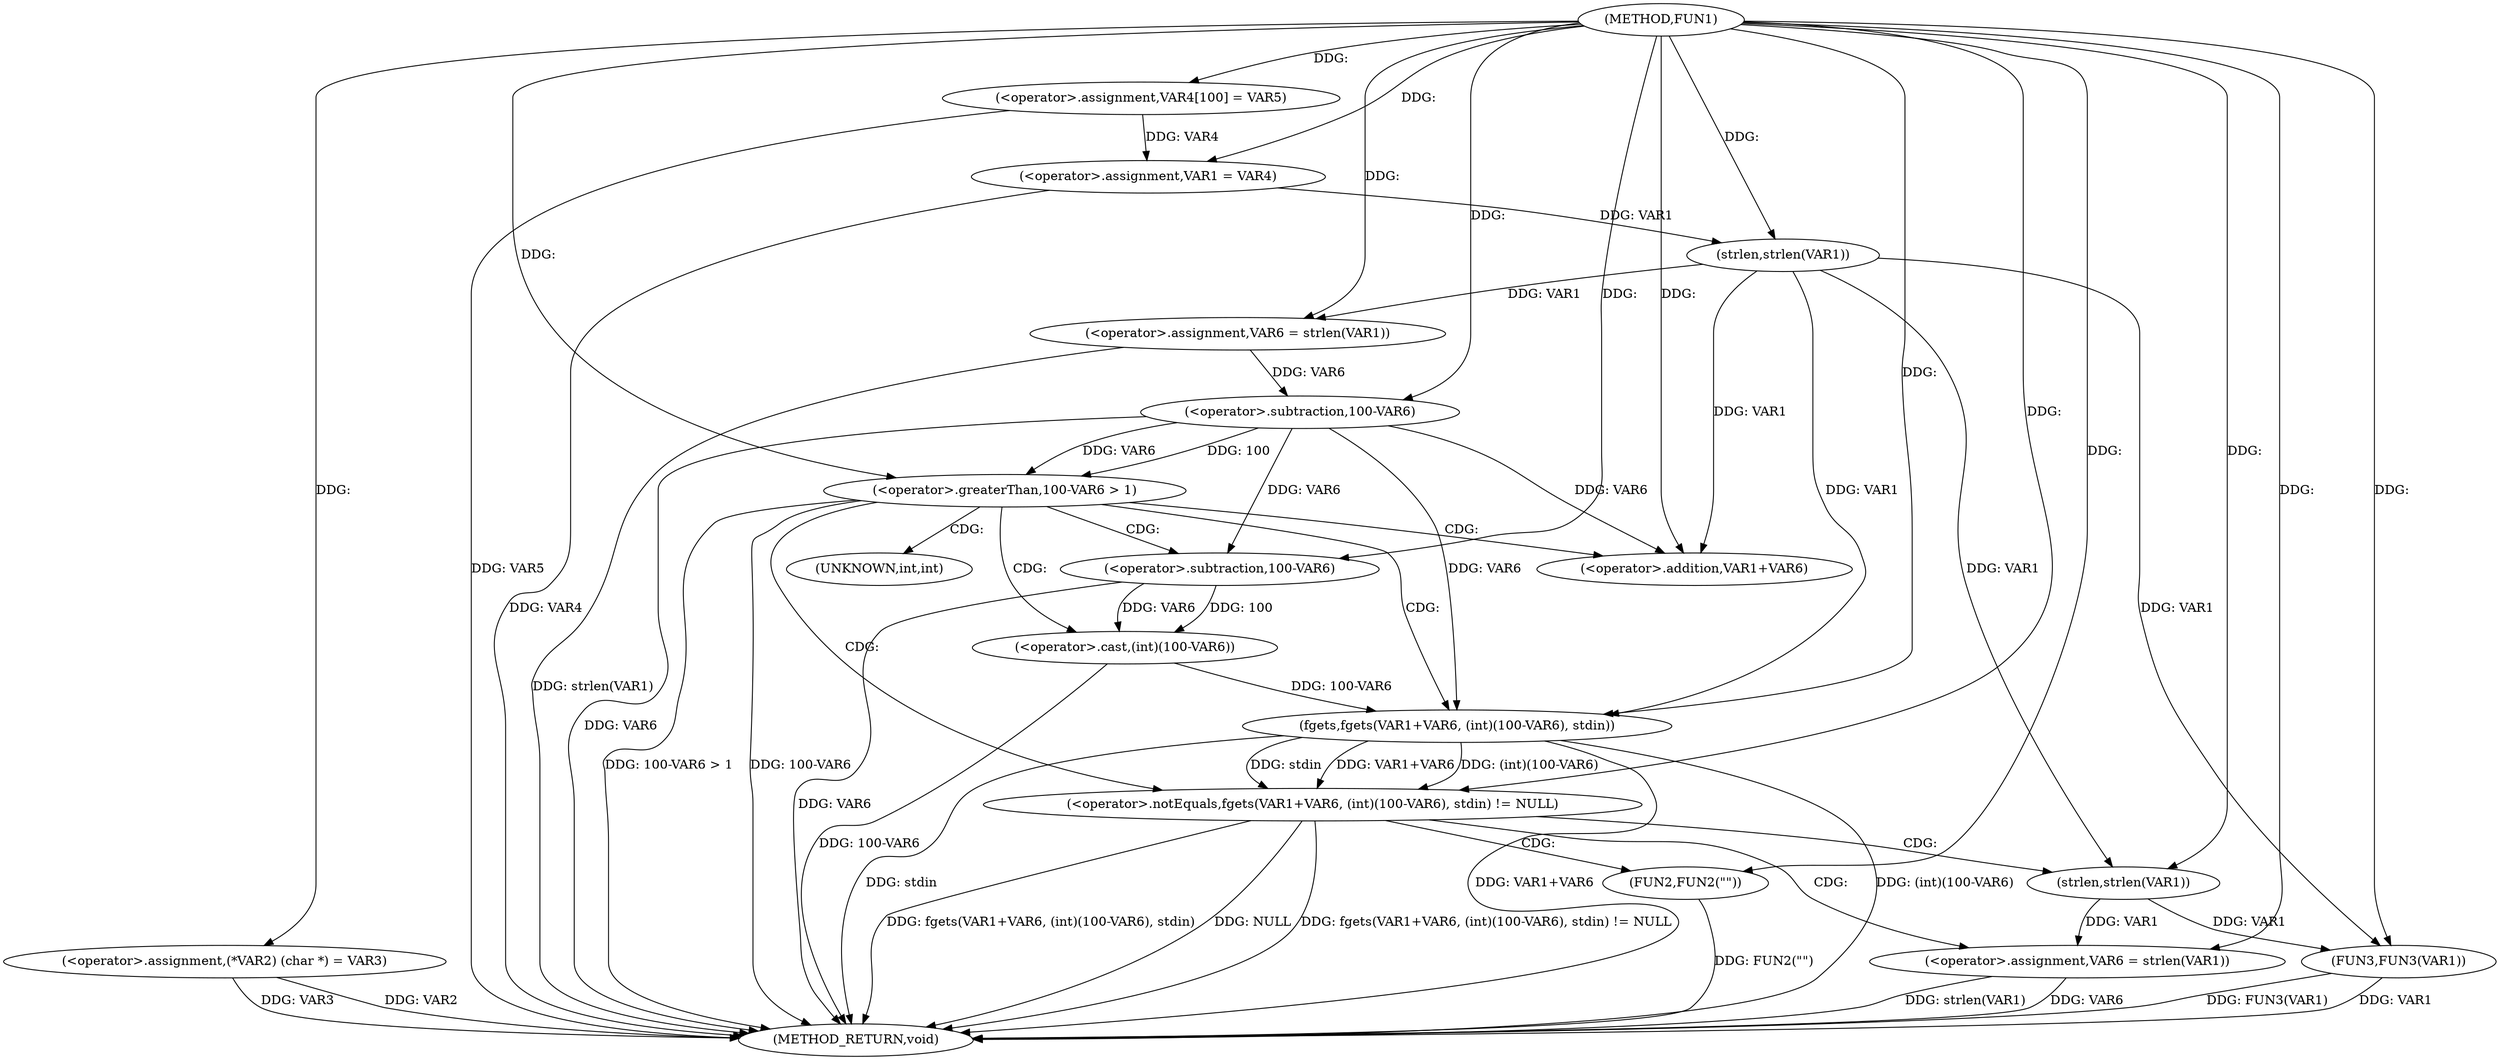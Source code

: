 digraph FUN1 {  
"1000100" [label = "(METHOD,FUN1)" ]
"1000152" [label = "(METHOD_RETURN,void)" ]
"1000104" [label = "(<operator>.assignment,(*VAR2) (char *) = VAR3)" ]
"1000108" [label = "(<operator>.assignment,VAR4[100] = VAR5)" ]
"1000111" [label = "(<operator>.assignment,VAR1 = VAR4)" ]
"1000116" [label = "(<operator>.assignment,VAR6 = strlen(VAR1))" ]
"1000118" [label = "(strlen,strlen(VAR1))" ]
"1000121" [label = "(<operator>.greaterThan,100-VAR6 > 1)" ]
"1000122" [label = "(<operator>.subtraction,100-VAR6)" ]
"1000128" [label = "(<operator>.notEquals,fgets(VAR1+VAR6, (int)(100-VAR6), stdin) != NULL)" ]
"1000129" [label = "(fgets,fgets(VAR1+VAR6, (int)(100-VAR6), stdin))" ]
"1000130" [label = "(<operator>.addition,VAR1+VAR6)" ]
"1000133" [label = "(<operator>.cast,(int)(100-VAR6))" ]
"1000135" [label = "(<operator>.subtraction,100-VAR6)" ]
"1000141" [label = "(<operator>.assignment,VAR6 = strlen(VAR1))" ]
"1000143" [label = "(strlen,strlen(VAR1))" ]
"1000148" [label = "(FUN2,FUN2(\"\"))" ]
"1000150" [label = "(FUN3,FUN3(VAR1))" ]
"1000134" [label = "(UNKNOWN,int,int)" ]
  "1000129" -> "1000152"  [ label = "DDG: VAR1+VAR6"] 
  "1000141" -> "1000152"  [ label = "DDG: VAR6"] 
  "1000150" -> "1000152"  [ label = "DDG: VAR1"] 
  "1000104" -> "1000152"  [ label = "DDG: VAR2"] 
  "1000128" -> "1000152"  [ label = "DDG: fgets(VAR1+VAR6, (int)(100-VAR6), stdin)"] 
  "1000121" -> "1000152"  [ label = "DDG: 100-VAR6 > 1"] 
  "1000148" -> "1000152"  [ label = "DDG: FUN2(\"\")"] 
  "1000116" -> "1000152"  [ label = "DDG: strlen(VAR1)"] 
  "1000129" -> "1000152"  [ label = "DDG: (int)(100-VAR6)"] 
  "1000150" -> "1000152"  [ label = "DDG: FUN3(VAR1)"] 
  "1000122" -> "1000152"  [ label = "DDG: VAR6"] 
  "1000128" -> "1000152"  [ label = "DDG: NULL"] 
  "1000133" -> "1000152"  [ label = "DDG: 100-VAR6"] 
  "1000111" -> "1000152"  [ label = "DDG: VAR4"] 
  "1000108" -> "1000152"  [ label = "DDG: VAR5"] 
  "1000141" -> "1000152"  [ label = "DDG: strlen(VAR1)"] 
  "1000121" -> "1000152"  [ label = "DDG: 100-VAR6"] 
  "1000128" -> "1000152"  [ label = "DDG: fgets(VAR1+VAR6, (int)(100-VAR6), stdin) != NULL"] 
  "1000129" -> "1000152"  [ label = "DDG: stdin"] 
  "1000135" -> "1000152"  [ label = "DDG: VAR6"] 
  "1000104" -> "1000152"  [ label = "DDG: VAR3"] 
  "1000100" -> "1000104"  [ label = "DDG: "] 
  "1000100" -> "1000108"  [ label = "DDG: "] 
  "1000108" -> "1000111"  [ label = "DDG: VAR4"] 
  "1000100" -> "1000111"  [ label = "DDG: "] 
  "1000118" -> "1000116"  [ label = "DDG: VAR1"] 
  "1000100" -> "1000116"  [ label = "DDG: "] 
  "1000111" -> "1000118"  [ label = "DDG: VAR1"] 
  "1000100" -> "1000118"  [ label = "DDG: "] 
  "1000122" -> "1000121"  [ label = "DDG: 100"] 
  "1000122" -> "1000121"  [ label = "DDG: VAR6"] 
  "1000100" -> "1000122"  [ label = "DDG: "] 
  "1000116" -> "1000122"  [ label = "DDG: VAR6"] 
  "1000100" -> "1000121"  [ label = "DDG: "] 
  "1000129" -> "1000128"  [ label = "DDG: VAR1+VAR6"] 
  "1000129" -> "1000128"  [ label = "DDG: (int)(100-VAR6)"] 
  "1000129" -> "1000128"  [ label = "DDG: stdin"] 
  "1000118" -> "1000129"  [ label = "DDG: VAR1"] 
  "1000100" -> "1000129"  [ label = "DDG: "] 
  "1000122" -> "1000129"  [ label = "DDG: VAR6"] 
  "1000118" -> "1000130"  [ label = "DDG: VAR1"] 
  "1000100" -> "1000130"  [ label = "DDG: "] 
  "1000122" -> "1000130"  [ label = "DDG: VAR6"] 
  "1000133" -> "1000129"  [ label = "DDG: 100-VAR6"] 
  "1000135" -> "1000133"  [ label = "DDG: 100"] 
  "1000135" -> "1000133"  [ label = "DDG: VAR6"] 
  "1000100" -> "1000135"  [ label = "DDG: "] 
  "1000122" -> "1000135"  [ label = "DDG: VAR6"] 
  "1000100" -> "1000128"  [ label = "DDG: "] 
  "1000143" -> "1000141"  [ label = "DDG: VAR1"] 
  "1000100" -> "1000141"  [ label = "DDG: "] 
  "1000100" -> "1000143"  [ label = "DDG: "] 
  "1000118" -> "1000143"  [ label = "DDG: VAR1"] 
  "1000100" -> "1000148"  [ label = "DDG: "] 
  "1000143" -> "1000150"  [ label = "DDG: VAR1"] 
  "1000118" -> "1000150"  [ label = "DDG: VAR1"] 
  "1000100" -> "1000150"  [ label = "DDG: "] 
  "1000121" -> "1000128"  [ label = "CDG: "] 
  "1000121" -> "1000129"  [ label = "CDG: "] 
  "1000121" -> "1000130"  [ label = "CDG: "] 
  "1000121" -> "1000135"  [ label = "CDG: "] 
  "1000121" -> "1000133"  [ label = "CDG: "] 
  "1000121" -> "1000134"  [ label = "CDG: "] 
  "1000128" -> "1000141"  [ label = "CDG: "] 
  "1000128" -> "1000148"  [ label = "CDG: "] 
  "1000128" -> "1000143"  [ label = "CDG: "] 
}

